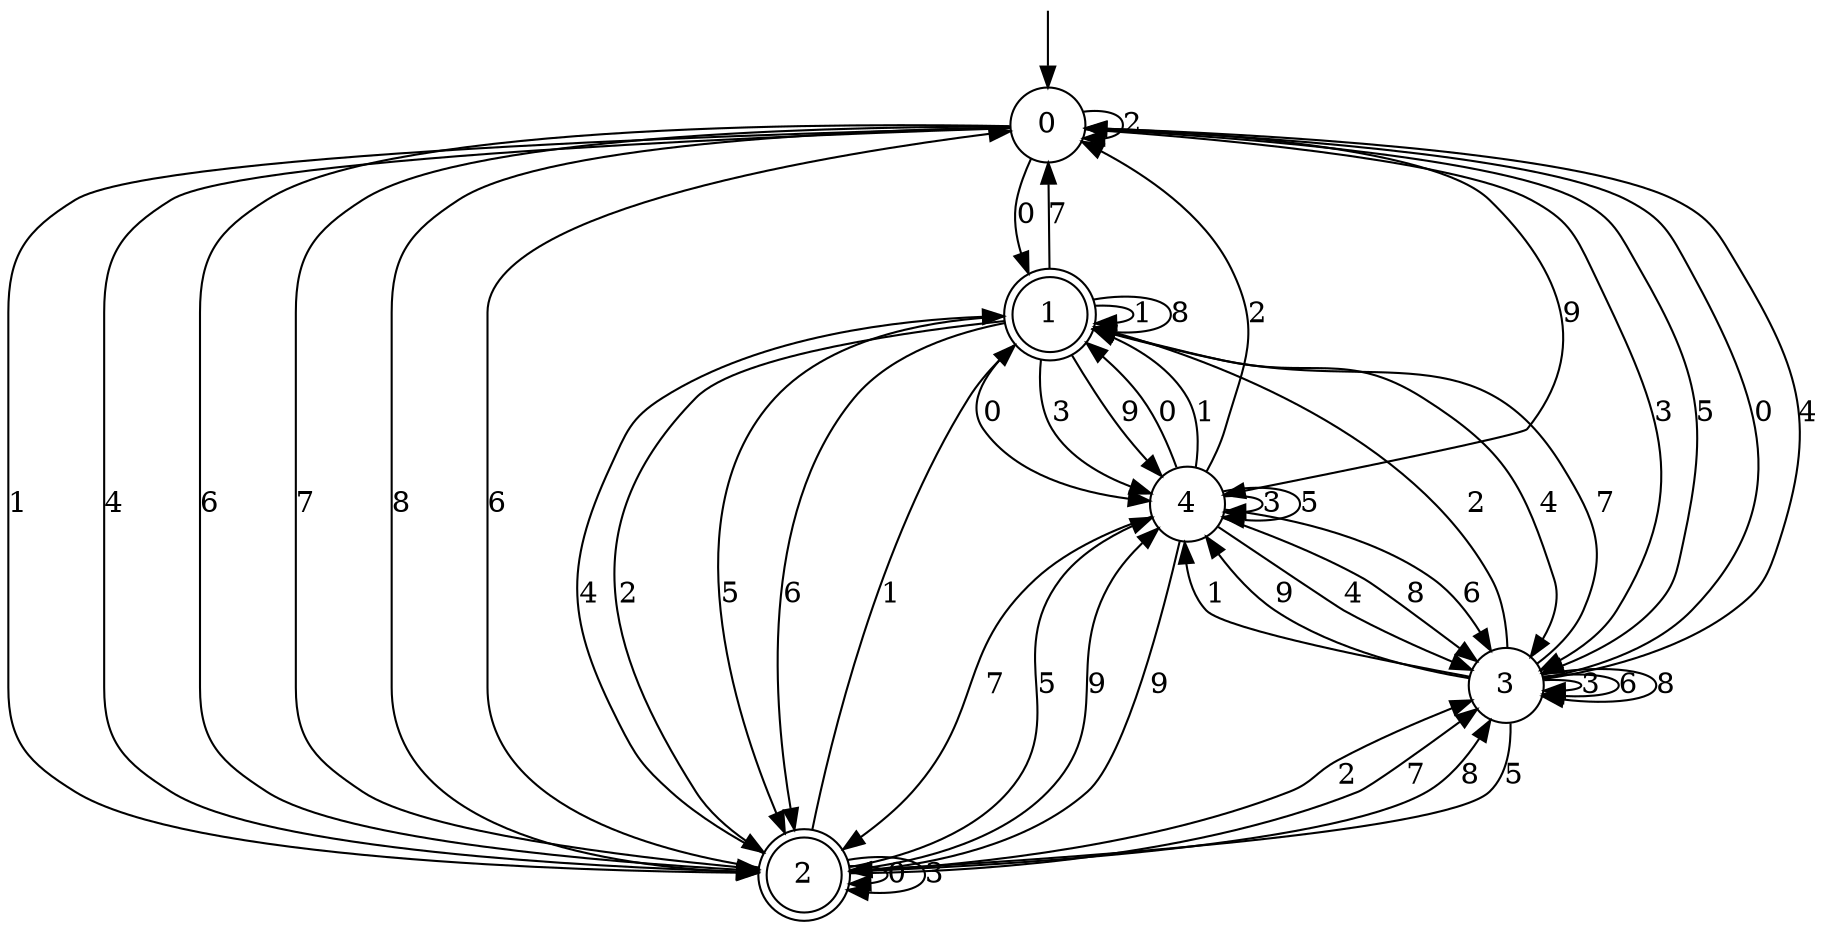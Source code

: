 digraph g {

	s0 [shape="circle" label="0"];
	s1 [shape="doublecircle" label="1"];
	s2 [shape="doublecircle" label="2"];
	s3 [shape="circle" label="3"];
	s4 [shape="circle" label="4"];
	s0 -> s1 [label="0"];
	s0 -> s2 [label="1"];
	s0 -> s0 [label="2"];
	s0 -> s3 [label="3"];
	s0 -> s2 [label="4"];
	s0 -> s3 [label="5"];
	s0 -> s2 [label="6"];
	s0 -> s2 [label="7"];
	s0 -> s2 [label="8"];
	s0 -> s4 [label="9"];
	s1 -> s4 [label="0"];
	s1 -> s1 [label="1"];
	s1 -> s2 [label="2"];
	s1 -> s4 [label="3"];
	s1 -> s3 [label="4"];
	s1 -> s2 [label="5"];
	s1 -> s2 [label="6"];
	s1 -> s0 [label="7"];
	s1 -> s1 [label="8"];
	s1 -> s4 [label="9"];
	s2 -> s2 [label="0"];
	s2 -> s1 [label="1"];
	s2 -> s3 [label="2"];
	s2 -> s2 [label="3"];
	s2 -> s1 [label="4"];
	s2 -> s4 [label="5"];
	s2 -> s0 [label="6"];
	s2 -> s3 [label="7"];
	s2 -> s3 [label="8"];
	s2 -> s4 [label="9"];
	s3 -> s0 [label="0"];
	s3 -> s4 [label="1"];
	s3 -> s1 [label="2"];
	s3 -> s3 [label="3"];
	s3 -> s0 [label="4"];
	s3 -> s2 [label="5"];
	s3 -> s3 [label="6"];
	s3 -> s1 [label="7"];
	s3 -> s3 [label="8"];
	s3 -> s4 [label="9"];
	s4 -> s1 [label="0"];
	s4 -> s1 [label="1"];
	s4 -> s0 [label="2"];
	s4 -> s4 [label="3"];
	s4 -> s3 [label="4"];
	s4 -> s4 [label="5"];
	s4 -> s3 [label="6"];
	s4 -> s2 [label="7"];
	s4 -> s3 [label="8"];
	s4 -> s2 [label="9"];

__start0 [label="" shape="none" width="0" height="0"];
__start0 -> s0;

}
